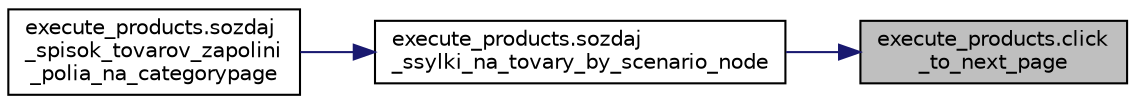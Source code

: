 digraph "execute_products.click_to_next_page"
{
 // LATEX_PDF_SIZE
  edge [fontname="Helvetica",fontsize="10",labelfontname="Helvetica",labelfontsize="10"];
  node [fontname="Helvetica",fontsize="10",shape=record];
  rankdir="RL";
  Node1 [label="execute_products.click\l_to_next_page",height=0.2,width=0.4,color="black", fillcolor="grey75", style="filled", fontcolor="black",tooltip=" "];
  Node1 -> Node2 [dir="back",color="midnightblue",fontsize="10",style="solid",fontname="Helvetica"];
  Node2 [label="execute_products.sozdaj\l_ssylki_na_tovary_by_scenario_node",height=0.2,width=0.4,color="black", fillcolor="white", style="filled",URL="$d9/df5/namespaceexecute__products_a518cb65f833c67dd36455fd2516b36ad.html#a518cb65f833c67dd36455fd2516b36ad",tooltip=" "];
  Node2 -> Node3 [dir="back",color="midnightblue",fontsize="10",style="solid",fontname="Helvetica"];
  Node3 [label="execute_products.sozdaj\l_spisok_tovarov_zapolini\l_polia_na_categorypage",height=0.2,width=0.4,color="black", fillcolor="white", style="filled",URL="$d9/df5/namespaceexecute__products_a98e4442ac41b7d6e79b86b22eb5ce4cc.html#a98e4442ac41b7d6e79b86b22eb5ce4cc",tooltip=" "];
}
